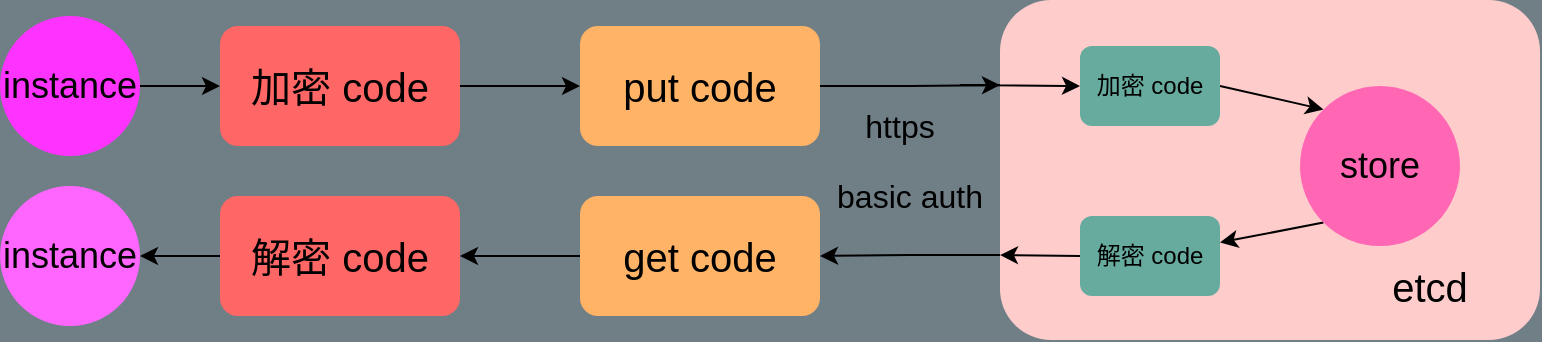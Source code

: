 <mxfile version="12.4.2" type="device" pages="1"><diagram id="Cv4bmax2JClwQPmFQ8Ew" name="第 1 页"><mxGraphModel dx="782" dy="542" grid="1" gridSize="10" guides="1" tooltips="1" connect="1" arrows="1" fold="1" page="1" pageScale="1" pageWidth="1169" pageHeight="827" background="#707E86" math="0" shadow="0"><root><mxCell id="0"/><mxCell id="1" parent="0"/><mxCell id="pG4r47Iv49ktUVEqn3Me-30" style="edgeStyle=orthogonalEdgeStyle;rounded=0;orthogonalLoop=1;jettySize=auto;html=1;entryX=1;entryY=0.5;entryDx=0;entryDy=0;exitX=0;exitY=0.75;exitDx=0;exitDy=0;" parent="1" source="pG4r47Iv49ktUVEqn3Me-3" target="pG4r47Iv49ktUVEqn3Me-19" edge="1"><mxGeometry relative="1" as="geometry"/></mxCell><mxCell id="pG4r47Iv49ktUVEqn3Me-3" value="" style="rounded=1;whiteSpace=wrap;html=1;fillColor=#FFCCCC;strokeColor=none;" parent="1" vertex="1"><mxGeometry x="610" y="190" width="270" height="170" as="geometry"/></mxCell><mxCell id="pG4r47Iv49ktUVEqn3Me-4" style="edgeStyle=orthogonalEdgeStyle;rounded=0;orthogonalLoop=1;jettySize=auto;html=1;entryX=0;entryY=0.25;entryDx=0;entryDy=0;" parent="1" source="pG4r47Iv49ktUVEqn3Me-2" target="pG4r47Iv49ktUVEqn3Me-3" edge="1"><mxGeometry relative="1" as="geometry"><mxPoint x="470" y="273" as="targetPoint"/></mxGeometry></mxCell><mxCell id="pG4r47Iv49ktUVEqn3Me-2" value="&lt;font style=&quot;font-size: 20px&quot;&gt;put code&lt;br&gt;&lt;/font&gt;" style="rounded=1;whiteSpace=wrap;html=1;fillColor=#FFB366;strokeColor=none;" parent="1" vertex="1"><mxGeometry x="400" y="203" width="120" height="60" as="geometry"/></mxCell><mxCell id="pG4r47Iv49ktUVEqn3Me-28" style="edgeStyle=orthogonalEdgeStyle;rounded=0;orthogonalLoop=1;jettySize=auto;html=1;exitX=0;exitY=0.25;exitDx=0;exitDy=0;entryX=0;entryY=0.5;entryDx=0;entryDy=0;" parent="1" source="pG4r47Iv49ktUVEqn3Me-3" target="pG4r47Iv49ktUVEqn3Me-15" edge="1"><mxGeometry relative="1" as="geometry"/></mxCell><mxCell id="pG4r47Iv49ktUVEqn3Me-5" value="&lt;span style=&quot;font-size: 16px&quot;&gt;https&lt;br&gt;&lt;/span&gt;" style="text;html=1;strokeColor=none;fillColor=none;align=center;verticalAlign=middle;whiteSpace=wrap;rounded=0;" parent="1" vertex="1"><mxGeometry x="535" y="243" width="50" height="20" as="geometry"/></mxCell><mxCell id="pG4r47Iv49ktUVEqn3Me-9" value="&lt;span style=&quot;font-size: 16px&quot;&gt;basic auth&lt;br&gt;&lt;/span&gt;" style="text;html=1;strokeColor=none;fillColor=none;align=center;verticalAlign=middle;whiteSpace=wrap;rounded=0;" parent="1" vertex="1"><mxGeometry x="520" y="278" width="90" height="20" as="geometry"/></mxCell><mxCell id="pG4r47Iv49ktUVEqn3Me-39" style="edgeStyle=none;rounded=0;orthogonalLoop=1;jettySize=auto;html=1;exitX=1;exitY=0.5;exitDx=0;exitDy=0;entryX=0;entryY=0.5;entryDx=0;entryDy=0;" parent="1" target="pG4r47Iv49ktUVEqn3Me-37" edge="1"><mxGeometry relative="1" as="geometry"><mxPoint x="180" y="233" as="sourcePoint"/></mxGeometry></mxCell><mxCell id="pG4r47Iv49ktUVEqn3Me-12" value="&lt;font style=&quot;font-size: 18px&quot;&gt;instance&lt;/font&gt;" style="ellipse;whiteSpace=wrap;html=1;aspect=fixed;strokeColor=none;fillColor=#FF33FF;" parent="1" vertex="1"><mxGeometry x="110" y="198" width="70" height="70" as="geometry"/></mxCell><mxCell id="pG4r47Iv49ktUVEqn3Me-14" value="&lt;font style=&quot;font-size: 20px&quot;&gt;etcd&lt;/font&gt;" style="text;html=1;strokeColor=none;fillColor=none;align=center;verticalAlign=middle;whiteSpace=wrap;rounded=0;" parent="1" vertex="1"><mxGeometry x="805" y="323" width="40" height="20" as="geometry"/></mxCell><mxCell id="pG4r47Iv49ktUVEqn3Me-34" style="rounded=0;orthogonalLoop=1;jettySize=auto;html=1;exitX=1;exitY=0.5;exitDx=0;exitDy=0;entryX=0;entryY=0;entryDx=0;entryDy=0;" parent="1" source="pG4r47Iv49ktUVEqn3Me-15" target="pG4r47Iv49ktUVEqn3Me-17" edge="1"><mxGeometry relative="1" as="geometry"/></mxCell><mxCell id="pG4r47Iv49ktUVEqn3Me-15" value="加密 code" style="rounded=1;whiteSpace=wrap;html=1;strokeColor=none;fillColor=#67AB9F;" parent="1" vertex="1"><mxGeometry x="650" y="213" width="70" height="40" as="geometry"/></mxCell><mxCell id="pG4r47Iv49ktUVEqn3Me-16" value="解密 code" style="rounded=1;whiteSpace=wrap;html=1;strokeColor=none;fillColor=#67AB9F;" parent="1" vertex="1"><mxGeometry x="650" y="298" width="70" height="40" as="geometry"/></mxCell><mxCell id="pG4r47Iv49ktUVEqn3Me-35" style="rounded=0;orthogonalLoop=1;jettySize=auto;html=1;exitX=0;exitY=1;exitDx=0;exitDy=0;" parent="1" source="pG4r47Iv49ktUVEqn3Me-17" target="pG4r47Iv49ktUVEqn3Me-16" edge="1"><mxGeometry relative="1" as="geometry"/></mxCell><mxCell id="pG4r47Iv49ktUVEqn3Me-17" value="&lt;font style=&quot;font-size: 18px&quot;&gt;store&lt;/font&gt;" style="ellipse;whiteSpace=wrap;html=1;aspect=fixed;strokeColor=none;fillColor=#FF66B3;" parent="1" vertex="1"><mxGeometry x="760" y="233" width="80" height="80" as="geometry"/></mxCell><mxCell id="pG4r47Iv49ktUVEqn3Me-42" style="edgeStyle=none;rounded=0;orthogonalLoop=1;jettySize=auto;html=1;exitX=0;exitY=0.5;exitDx=0;exitDy=0;entryX=1;entryY=0.5;entryDx=0;entryDy=0;" parent="1" source="pG4r47Iv49ktUVEqn3Me-19" target="pG4r47Iv49ktUVEqn3Me-38" edge="1"><mxGeometry relative="1" as="geometry"/></mxCell><mxCell id="pG4r47Iv49ktUVEqn3Me-19" value="&lt;font style=&quot;font-size: 20px&quot;&gt;get code&lt;br&gt;&lt;/font&gt;" style="rounded=1;whiteSpace=wrap;html=1;fillColor=#FFB366;strokeColor=none;" parent="1" vertex="1"><mxGeometry x="400" y="288" width="120" height="60" as="geometry"/></mxCell><mxCell id="pG4r47Iv49ktUVEqn3Me-25" value="&lt;font style=&quot;font-size: 18px&quot;&gt;instance&lt;/font&gt;" style="ellipse;whiteSpace=wrap;html=1;aspect=fixed;strokeColor=none;fillColor=#FF66FF;" parent="1" vertex="1"><mxGeometry x="110" y="283" width="70" height="70" as="geometry"/></mxCell><mxCell id="pG4r47Iv49ktUVEqn3Me-33" value="" style="endArrow=classic;html=1;entryX=0;entryY=0.75;entryDx=0;entryDy=0;exitX=0;exitY=0.5;exitDx=0;exitDy=0;" parent="1" source="pG4r47Iv49ktUVEqn3Me-16" target="pG4r47Iv49ktUVEqn3Me-3" edge="1"><mxGeometry width="50" height="50" relative="1" as="geometry"><mxPoint x="470" y="503" as="sourcePoint"/><mxPoint x="520" y="453" as="targetPoint"/></mxGeometry></mxCell><mxCell id="pG4r47Iv49ktUVEqn3Me-41" style="edgeStyle=none;rounded=0;orthogonalLoop=1;jettySize=auto;html=1;exitX=1;exitY=0.5;exitDx=0;exitDy=0;entryX=0;entryY=0.5;entryDx=0;entryDy=0;" parent="1" source="pG4r47Iv49ktUVEqn3Me-37" target="pG4r47Iv49ktUVEqn3Me-2" edge="1"><mxGeometry relative="1" as="geometry"/></mxCell><mxCell id="pG4r47Iv49ktUVEqn3Me-37" value="&lt;font style=&quot;font-size: 20px&quot;&gt;加密 code&lt;br&gt;&lt;/font&gt;" style="rounded=1;whiteSpace=wrap;html=1;fillColor=#FF6666;strokeColor=none;" parent="1" vertex="1"><mxGeometry x="220" y="203" width="120" height="60" as="geometry"/></mxCell><mxCell id="pG4r47Iv49ktUVEqn3Me-40" style="edgeStyle=none;rounded=0;orthogonalLoop=1;jettySize=auto;html=1;exitX=0;exitY=0.5;exitDx=0;exitDy=0;entryX=1;entryY=0.5;entryDx=0;entryDy=0;" parent="1" source="pG4r47Iv49ktUVEqn3Me-38" edge="1"><mxGeometry relative="1" as="geometry"><mxPoint x="180" y="318" as="targetPoint"/></mxGeometry></mxCell><mxCell id="pG4r47Iv49ktUVEqn3Me-38" value="&lt;font style=&quot;font-size: 20px&quot;&gt;解密 code&lt;br&gt;&lt;/font&gt;" style="rounded=1;whiteSpace=wrap;html=1;fillColor=#FF6666;strokeColor=none;" parent="1" vertex="1"><mxGeometry x="220" y="288" width="120" height="60" as="geometry"/></mxCell></root></mxGraphModel></diagram></mxfile>